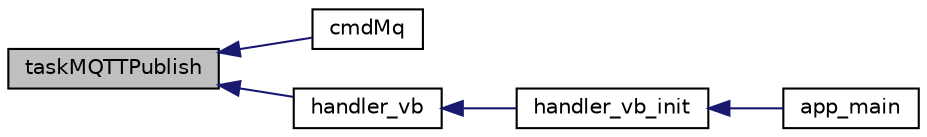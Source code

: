 digraph "taskMQTTPublish"
{
  edge [fontname="Helvetica",fontsize="10",labelfontname="Helvetica",labelfontsize="10"];
  node [fontname="Helvetica",fontsize="10",shape=record];
  rankdir="LR";
  Node27 [label="taskMQTTPublish",height=0.2,width=0.4,color="black", fillcolor="grey75", style="filled", fontcolor="black"];
  Node27 -> Node28 [dir="back",color="midnightblue",fontsize="10",style="solid",fontname="Helvetica"];
  Node28 [label="cmdMq",height=0.2,width=0.4,color="black", fillcolor="white", style="filled",URL="$task__commands_8c.html#a6687f2598d6dc738c90d3be28cf90184"];
  Node27 -> Node29 [dir="back",color="midnightblue",fontsize="10",style="solid",fontname="Helvetica"];
  Node29 [label="handler_vb",height=0.2,width=0.4,color="black", fillcolor="white", style="filled",URL="$handler__vb_8c.html#a60c71b4a6cc8a9a3e9e8a3c8e36cffa0",tooltip="VB event handler, triggering VB general actions. "];
  Node29 -> Node30 [dir="back",color="midnightblue",fontsize="10",style="solid",fontname="Helvetica"];
  Node30 [label="handler_vb_init",height=0.2,width=0.4,color="black", fillcolor="white", style="filled",URL="$handler__vb_8h.html#ac54a8826a70d3aaf5c284bab02b93444",tooltip="Init for the VB handler. "];
  Node30 -> Node31 [dir="back",color="midnightblue",fontsize="10",style="solid",fontname="Helvetica"];
  Node31 [label="app_main",height=0.2,width=0.4,color="black", fillcolor="white", style="filled",URL="$flipmouse__fabi__esp32__kbdmouse__main_8c.html#abce06be17fc37d675118a678a8100a36",tooltip="Main task, created by esp-idf. "];
}
